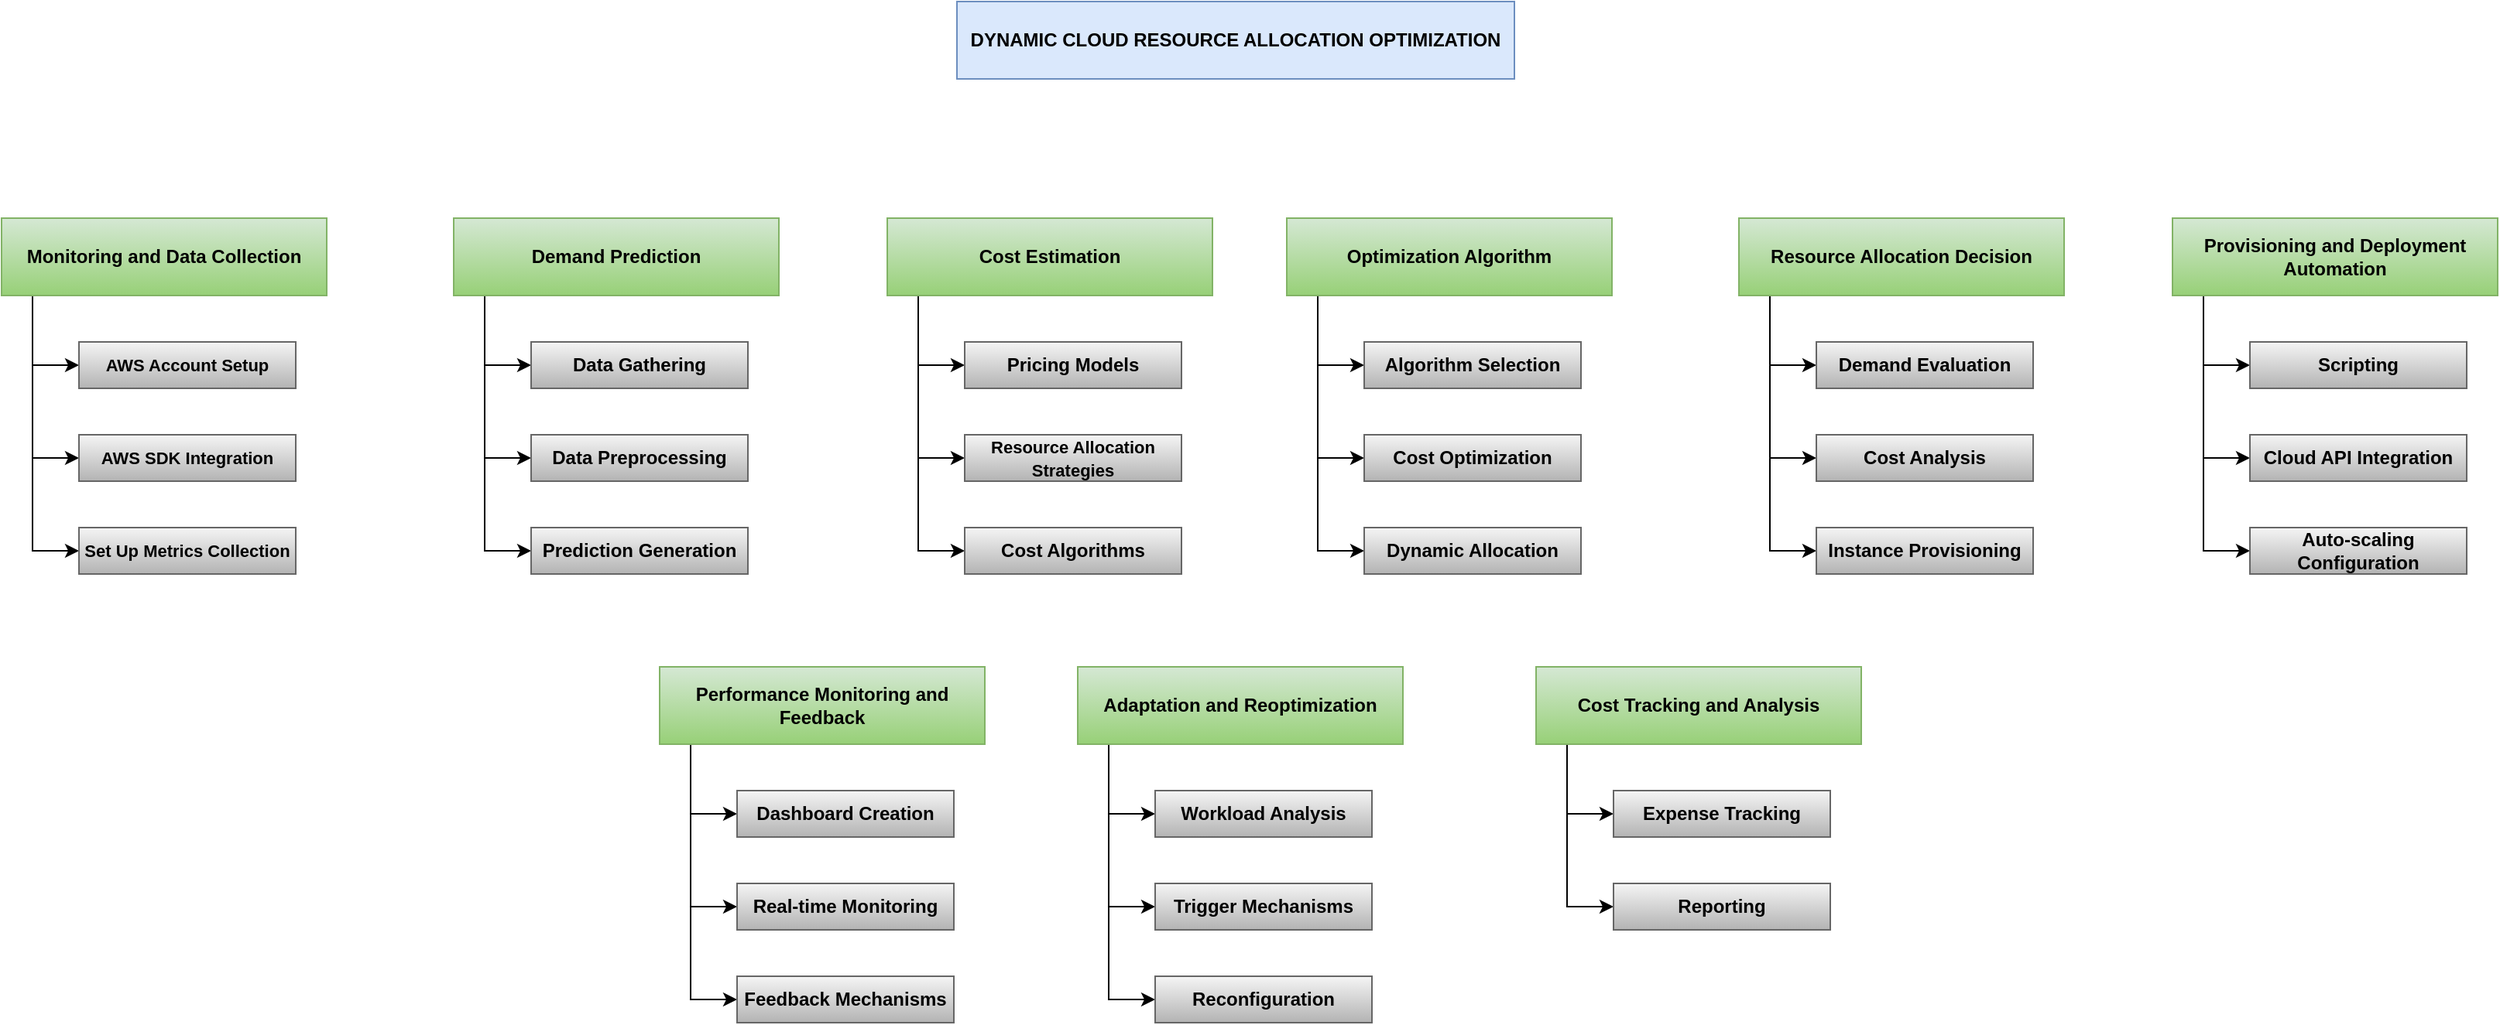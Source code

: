 <mxfile version="23.1.2" type="github">
  <diagram name="Page-1" id="vomRgqeDoXMJSXy5FQNF">
    <mxGraphModel dx="1674" dy="795" grid="1" gridSize="10" guides="1" tooltips="1" connect="1" arrows="1" fold="1" page="1" pageScale="1" pageWidth="850" pageHeight="1100" math="0" shadow="0">
      <root>
        <mxCell id="0" />
        <mxCell id="1" parent="0" />
        <mxCell id="p84BkrB5wEW7YCwomfIb-1" value="&lt;b&gt;DYNAMIC CLOUD RESOURCE ALLOCATION OPTIMIZATION&lt;/b&gt;" style="rounded=0;whiteSpace=wrap;html=1;fillColor=#dae8fc;strokeColor=#6c8ebf;" vertex="1" parent="1">
          <mxGeometry x="637" y="20" width="360" height="50" as="geometry" />
        </mxCell>
        <mxCell id="p84BkrB5wEW7YCwomfIb-10" style="edgeStyle=orthogonalEdgeStyle;rounded=0;orthogonalLoop=1;jettySize=auto;html=1;entryX=0;entryY=0.5;entryDx=0;entryDy=0;" edge="1" parent="1" source="p84BkrB5wEW7YCwomfIb-2" target="p84BkrB5wEW7YCwomfIb-8">
          <mxGeometry relative="1" as="geometry">
            <Array as="points">
              <mxPoint x="40" y="375" />
            </Array>
          </mxGeometry>
        </mxCell>
        <mxCell id="p84BkrB5wEW7YCwomfIb-11" style="edgeStyle=orthogonalEdgeStyle;rounded=0;orthogonalLoop=1;jettySize=auto;html=1;entryX=0;entryY=0.5;entryDx=0;entryDy=0;" edge="1" parent="1" source="p84BkrB5wEW7YCwomfIb-2" target="p84BkrB5wEW7YCwomfIb-3">
          <mxGeometry relative="1" as="geometry">
            <Array as="points">
              <mxPoint x="40" y="315" />
            </Array>
          </mxGeometry>
        </mxCell>
        <mxCell id="p84BkrB5wEW7YCwomfIb-12" style="edgeStyle=orthogonalEdgeStyle;rounded=0;orthogonalLoop=1;jettySize=auto;html=1;entryX=0;entryY=0.5;entryDx=0;entryDy=0;" edge="1" parent="1" source="p84BkrB5wEW7YCwomfIb-2" target="p84BkrB5wEW7YCwomfIb-7">
          <mxGeometry relative="1" as="geometry">
            <Array as="points">
              <mxPoint x="40" y="255" />
            </Array>
          </mxGeometry>
        </mxCell>
        <mxCell id="p84BkrB5wEW7YCwomfIb-2" value="&lt;strong&gt;Monitoring and Data Collection&lt;/strong&gt;" style="rounded=0;whiteSpace=wrap;html=1;fillColor=#d5e8d4;strokeColor=#82b366;gradientColor=#97d077;" vertex="1" parent="1">
          <mxGeometry x="20" y="160" width="210" height="50" as="geometry" />
        </mxCell>
        <mxCell id="p84BkrB5wEW7YCwomfIb-3" value="&lt;font style=&quot;font-size: 11px;&quot;&gt;&lt;strong&gt;AWS SDK Integration&lt;/strong&gt;&lt;/font&gt;" style="rounded=0;whiteSpace=wrap;html=1;fillColor=#f5f5f5;gradientColor=#b3b3b3;strokeColor=#666666;" vertex="1" parent="1">
          <mxGeometry x="70" y="300" width="140" height="30" as="geometry" />
        </mxCell>
        <mxCell id="p84BkrB5wEW7YCwomfIb-7" value="&lt;font style=&quot;font-size: 11px;&quot;&gt;&lt;strong&gt;AWS Account Setup&lt;/strong&gt;&lt;/font&gt;" style="rounded=0;whiteSpace=wrap;html=1;fillColor=#f5f5f5;gradientColor=#b3b3b3;strokeColor=#666666;" vertex="1" parent="1">
          <mxGeometry x="70" y="240" width="140" height="30" as="geometry" />
        </mxCell>
        <mxCell id="p84BkrB5wEW7YCwomfIb-8" value="&lt;font style=&quot;font-size: 11px;&quot;&gt;&lt;strong&gt;Set Up Metrics Collection&lt;/strong&gt;&lt;/font&gt;" style="rounded=0;whiteSpace=wrap;html=1;fillColor=#f5f5f5;gradientColor=#b3b3b3;strokeColor=#666666;" vertex="1" parent="1">
          <mxGeometry x="70" y="360" width="140" height="30" as="geometry" />
        </mxCell>
        <mxCell id="p84BkrB5wEW7YCwomfIb-13" style="edgeStyle=orthogonalEdgeStyle;rounded=0;orthogonalLoop=1;jettySize=auto;html=1;entryX=0;entryY=0.5;entryDx=0;entryDy=0;" edge="1" parent="1" source="p84BkrB5wEW7YCwomfIb-16" target="p84BkrB5wEW7YCwomfIb-19">
          <mxGeometry relative="1" as="geometry">
            <Array as="points">
              <mxPoint x="332" y="375" />
            </Array>
          </mxGeometry>
        </mxCell>
        <mxCell id="p84BkrB5wEW7YCwomfIb-14" style="edgeStyle=orthogonalEdgeStyle;rounded=0;orthogonalLoop=1;jettySize=auto;html=1;entryX=0;entryY=0.5;entryDx=0;entryDy=0;" edge="1" parent="1" source="p84BkrB5wEW7YCwomfIb-16" target="p84BkrB5wEW7YCwomfIb-17">
          <mxGeometry relative="1" as="geometry">
            <Array as="points">
              <mxPoint x="332" y="315" />
            </Array>
          </mxGeometry>
        </mxCell>
        <mxCell id="p84BkrB5wEW7YCwomfIb-15" style="edgeStyle=orthogonalEdgeStyle;rounded=0;orthogonalLoop=1;jettySize=auto;html=1;entryX=0;entryY=0.5;entryDx=0;entryDy=0;" edge="1" parent="1" source="p84BkrB5wEW7YCwomfIb-16" target="p84BkrB5wEW7YCwomfIb-18">
          <mxGeometry relative="1" as="geometry">
            <Array as="points">
              <mxPoint x="332" y="255" />
            </Array>
          </mxGeometry>
        </mxCell>
        <mxCell id="p84BkrB5wEW7YCwomfIb-16" value="&lt;strong&gt;Demand Prediction&lt;/strong&gt;" style="rounded=0;whiteSpace=wrap;html=1;fillColor=#d5e8d4;gradientColor=#97d077;strokeColor=#82b366;" vertex="1" parent="1">
          <mxGeometry x="312" y="160" width="210" height="50" as="geometry" />
        </mxCell>
        <mxCell id="p84BkrB5wEW7YCwomfIb-17" value="&lt;strong&gt;Data Preprocessing&lt;/strong&gt;" style="rounded=0;whiteSpace=wrap;html=1;fillColor=#f5f5f5;gradientColor=#b3b3b3;strokeColor=#666666;" vertex="1" parent="1">
          <mxGeometry x="362" y="300" width="140" height="30" as="geometry" />
        </mxCell>
        <mxCell id="p84BkrB5wEW7YCwomfIb-18" value="&lt;strong&gt;Data Gathering&lt;/strong&gt;" style="rounded=0;whiteSpace=wrap;html=1;fillColor=#f5f5f5;gradientColor=#b3b3b3;strokeColor=#666666;" vertex="1" parent="1">
          <mxGeometry x="362" y="240" width="140" height="30" as="geometry" />
        </mxCell>
        <mxCell id="p84BkrB5wEW7YCwomfIb-19" value="&lt;strong&gt;Prediction Generation&lt;/strong&gt;" style="rounded=0;whiteSpace=wrap;html=1;fillColor=#f5f5f5;gradientColor=#b3b3b3;strokeColor=#666666;" vertex="1" parent="1">
          <mxGeometry x="362" y="360" width="140" height="30" as="geometry" />
        </mxCell>
        <mxCell id="p84BkrB5wEW7YCwomfIb-21" style="edgeStyle=orthogonalEdgeStyle;rounded=0;orthogonalLoop=1;jettySize=auto;html=1;entryX=0;entryY=0.5;entryDx=0;entryDy=0;" edge="1" parent="1" source="p84BkrB5wEW7YCwomfIb-24" target="p84BkrB5wEW7YCwomfIb-27">
          <mxGeometry relative="1" as="geometry">
            <Array as="points">
              <mxPoint x="612" y="375" />
            </Array>
          </mxGeometry>
        </mxCell>
        <mxCell id="p84BkrB5wEW7YCwomfIb-22" style="edgeStyle=orthogonalEdgeStyle;rounded=0;orthogonalLoop=1;jettySize=auto;html=1;entryX=0;entryY=0.5;entryDx=0;entryDy=0;" edge="1" parent="1" source="p84BkrB5wEW7YCwomfIb-24" target="p84BkrB5wEW7YCwomfIb-25">
          <mxGeometry relative="1" as="geometry">
            <Array as="points">
              <mxPoint x="612" y="315" />
            </Array>
          </mxGeometry>
        </mxCell>
        <mxCell id="p84BkrB5wEW7YCwomfIb-23" style="edgeStyle=orthogonalEdgeStyle;rounded=0;orthogonalLoop=1;jettySize=auto;html=1;entryX=0;entryY=0.5;entryDx=0;entryDy=0;" edge="1" parent="1" source="p84BkrB5wEW7YCwomfIb-24" target="p84BkrB5wEW7YCwomfIb-26">
          <mxGeometry relative="1" as="geometry">
            <Array as="points">
              <mxPoint x="612" y="255" />
            </Array>
          </mxGeometry>
        </mxCell>
        <mxCell id="p84BkrB5wEW7YCwomfIb-24" value="&lt;strong&gt;Cost Estimation&lt;/strong&gt;" style="rounded=0;whiteSpace=wrap;html=1;fillColor=#d5e8d4;gradientColor=#97d077;strokeColor=#82b366;" vertex="1" parent="1">
          <mxGeometry x="592" y="160" width="210" height="50" as="geometry" />
        </mxCell>
        <mxCell id="p84BkrB5wEW7YCwomfIb-25" value="&lt;font style=&quot;font-size: 11px;&quot;&gt;&lt;b&gt;Resource Allocation Strategies&lt;/b&gt;&lt;/font&gt;" style="rounded=0;whiteSpace=wrap;html=1;fillColor=#f5f5f5;gradientColor=#b3b3b3;strokeColor=#666666;" vertex="1" parent="1">
          <mxGeometry x="642" y="300" width="140" height="30" as="geometry" />
        </mxCell>
        <mxCell id="p84BkrB5wEW7YCwomfIb-26" value="&lt;b&gt;Pricing Models&lt;/b&gt;" style="rounded=0;whiteSpace=wrap;html=1;fillColor=#f5f5f5;gradientColor=#b3b3b3;strokeColor=#666666;" vertex="1" parent="1">
          <mxGeometry x="642" y="240" width="140" height="30" as="geometry" />
        </mxCell>
        <mxCell id="p84BkrB5wEW7YCwomfIb-27" value="&lt;b&gt;Cost Algorithms&lt;/b&gt;" style="rounded=0;whiteSpace=wrap;html=1;fillColor=#f5f5f5;gradientColor=#b3b3b3;strokeColor=#666666;" vertex="1" parent="1">
          <mxGeometry x="642" y="360" width="140" height="30" as="geometry" />
        </mxCell>
        <mxCell id="p84BkrB5wEW7YCwomfIb-29" style="edgeStyle=orthogonalEdgeStyle;rounded=0;orthogonalLoop=1;jettySize=auto;html=1;entryX=0;entryY=0.5;entryDx=0;entryDy=0;" edge="1" parent="1" source="p84BkrB5wEW7YCwomfIb-32" target="p84BkrB5wEW7YCwomfIb-35">
          <mxGeometry relative="1" as="geometry">
            <Array as="points">
              <mxPoint x="870" y="375" />
            </Array>
          </mxGeometry>
        </mxCell>
        <mxCell id="p84BkrB5wEW7YCwomfIb-30" style="edgeStyle=orthogonalEdgeStyle;rounded=0;orthogonalLoop=1;jettySize=auto;html=1;entryX=0;entryY=0.5;entryDx=0;entryDy=0;" edge="1" parent="1" source="p84BkrB5wEW7YCwomfIb-32" target="p84BkrB5wEW7YCwomfIb-33">
          <mxGeometry relative="1" as="geometry">
            <Array as="points">
              <mxPoint x="870" y="315" />
            </Array>
          </mxGeometry>
        </mxCell>
        <mxCell id="p84BkrB5wEW7YCwomfIb-31" style="edgeStyle=orthogonalEdgeStyle;rounded=0;orthogonalLoop=1;jettySize=auto;html=1;entryX=0;entryY=0.5;entryDx=0;entryDy=0;" edge="1" parent="1" source="p84BkrB5wEW7YCwomfIb-32" target="p84BkrB5wEW7YCwomfIb-34">
          <mxGeometry relative="1" as="geometry">
            <Array as="points">
              <mxPoint x="870" y="255" />
            </Array>
          </mxGeometry>
        </mxCell>
        <mxCell id="p84BkrB5wEW7YCwomfIb-32" value="&lt;strong&gt;Optimization Algorithm&lt;/strong&gt;" style="rounded=0;whiteSpace=wrap;html=1;fillColor=#d5e8d4;gradientColor=#97d077;strokeColor=#82b366;" vertex="1" parent="1">
          <mxGeometry x="850" y="160" width="210" height="50" as="geometry" />
        </mxCell>
        <mxCell id="p84BkrB5wEW7YCwomfIb-33" value="&lt;b&gt;Cost Optimization&lt;/b&gt;" style="rounded=0;whiteSpace=wrap;html=1;fillColor=#f5f5f5;gradientColor=#b3b3b3;strokeColor=#666666;" vertex="1" parent="1">
          <mxGeometry x="900" y="300" width="140" height="30" as="geometry" />
        </mxCell>
        <mxCell id="p84BkrB5wEW7YCwomfIb-34" value="&lt;b&gt;Algorithm Selection&lt;/b&gt;" style="rounded=0;whiteSpace=wrap;html=1;fillColor=#f5f5f5;gradientColor=#b3b3b3;strokeColor=#666666;" vertex="1" parent="1">
          <mxGeometry x="900" y="240" width="140" height="30" as="geometry" />
        </mxCell>
        <mxCell id="p84BkrB5wEW7YCwomfIb-35" value="&lt;b&gt;Dynamic Allocation&lt;/b&gt;" style="rounded=0;whiteSpace=wrap;html=1;fillColor=#f5f5f5;gradientColor=#b3b3b3;strokeColor=#666666;" vertex="1" parent="1">
          <mxGeometry x="900" y="360" width="140" height="30" as="geometry" />
        </mxCell>
        <mxCell id="p84BkrB5wEW7YCwomfIb-36" style="edgeStyle=orthogonalEdgeStyle;rounded=0;orthogonalLoop=1;jettySize=auto;html=1;entryX=0;entryY=0.5;entryDx=0;entryDy=0;" edge="1" parent="1" source="p84BkrB5wEW7YCwomfIb-39" target="p84BkrB5wEW7YCwomfIb-42">
          <mxGeometry relative="1" as="geometry">
            <Array as="points">
              <mxPoint x="1162" y="375" />
            </Array>
          </mxGeometry>
        </mxCell>
        <mxCell id="p84BkrB5wEW7YCwomfIb-37" style="edgeStyle=orthogonalEdgeStyle;rounded=0;orthogonalLoop=1;jettySize=auto;html=1;entryX=0;entryY=0.5;entryDx=0;entryDy=0;" edge="1" parent="1" source="p84BkrB5wEW7YCwomfIb-39" target="p84BkrB5wEW7YCwomfIb-40">
          <mxGeometry relative="1" as="geometry">
            <Array as="points">
              <mxPoint x="1162" y="315" />
            </Array>
          </mxGeometry>
        </mxCell>
        <mxCell id="p84BkrB5wEW7YCwomfIb-38" style="edgeStyle=orthogonalEdgeStyle;rounded=0;orthogonalLoop=1;jettySize=auto;html=1;entryX=0;entryY=0.5;entryDx=0;entryDy=0;" edge="1" parent="1" source="p84BkrB5wEW7YCwomfIb-39" target="p84BkrB5wEW7YCwomfIb-41">
          <mxGeometry relative="1" as="geometry">
            <Array as="points">
              <mxPoint x="1162" y="255" />
            </Array>
          </mxGeometry>
        </mxCell>
        <mxCell id="p84BkrB5wEW7YCwomfIb-39" value="&lt;strong&gt;Resource Allocation Decision&lt;/strong&gt;" style="rounded=0;whiteSpace=wrap;html=1;fillColor=#d5e8d4;gradientColor=#97d077;strokeColor=#82b366;" vertex="1" parent="1">
          <mxGeometry x="1142" y="160" width="210" height="50" as="geometry" />
        </mxCell>
        <mxCell id="p84BkrB5wEW7YCwomfIb-40" value="&lt;b&gt;Cost Analysis&lt;/b&gt;" style="rounded=0;whiteSpace=wrap;html=1;fillColor=#f5f5f5;gradientColor=#b3b3b3;strokeColor=#666666;" vertex="1" parent="1">
          <mxGeometry x="1192" y="300" width="140" height="30" as="geometry" />
        </mxCell>
        <mxCell id="p84BkrB5wEW7YCwomfIb-41" value="&lt;b&gt;Demand Evaluation&lt;/b&gt;" style="rounded=0;whiteSpace=wrap;html=1;fillColor=#f5f5f5;gradientColor=#b3b3b3;strokeColor=#666666;" vertex="1" parent="1">
          <mxGeometry x="1192" y="240" width="140" height="30" as="geometry" />
        </mxCell>
        <mxCell id="p84BkrB5wEW7YCwomfIb-42" value="&lt;b&gt;Instance Provisioning&lt;/b&gt;" style="rounded=0;whiteSpace=wrap;html=1;fillColor=#f5f5f5;gradientColor=#b3b3b3;strokeColor=#666666;" vertex="1" parent="1">
          <mxGeometry x="1192" y="360" width="140" height="30" as="geometry" />
        </mxCell>
        <mxCell id="p84BkrB5wEW7YCwomfIb-43" style="edgeStyle=orthogonalEdgeStyle;rounded=0;orthogonalLoop=1;jettySize=auto;html=1;entryX=0;entryY=0.5;entryDx=0;entryDy=0;" edge="1" parent="1" source="p84BkrB5wEW7YCwomfIb-46" target="p84BkrB5wEW7YCwomfIb-49">
          <mxGeometry relative="1" as="geometry">
            <Array as="points">
              <mxPoint x="1442" y="375" />
            </Array>
          </mxGeometry>
        </mxCell>
        <mxCell id="p84BkrB5wEW7YCwomfIb-44" style="edgeStyle=orthogonalEdgeStyle;rounded=0;orthogonalLoop=1;jettySize=auto;html=1;entryX=0;entryY=0.5;entryDx=0;entryDy=0;" edge="1" parent="1" source="p84BkrB5wEW7YCwomfIb-46" target="p84BkrB5wEW7YCwomfIb-47">
          <mxGeometry relative="1" as="geometry">
            <Array as="points">
              <mxPoint x="1442" y="315" />
            </Array>
          </mxGeometry>
        </mxCell>
        <mxCell id="p84BkrB5wEW7YCwomfIb-45" style="edgeStyle=orthogonalEdgeStyle;rounded=0;orthogonalLoop=1;jettySize=auto;html=1;entryX=0;entryY=0.5;entryDx=0;entryDy=0;" edge="1" parent="1" source="p84BkrB5wEW7YCwomfIb-46" target="p84BkrB5wEW7YCwomfIb-48">
          <mxGeometry relative="1" as="geometry">
            <Array as="points">
              <mxPoint x="1442" y="255" />
            </Array>
          </mxGeometry>
        </mxCell>
        <mxCell id="p84BkrB5wEW7YCwomfIb-46" value="&lt;strong&gt;Provisioning and Deployment Automation&lt;/strong&gt;" style="rounded=0;whiteSpace=wrap;html=1;fillColor=#d5e8d4;gradientColor=#97d077;strokeColor=#82b366;" vertex="1" parent="1">
          <mxGeometry x="1422" y="160" width="210" height="50" as="geometry" />
        </mxCell>
        <mxCell id="p84BkrB5wEW7YCwomfIb-47" value="&lt;b&gt;Cloud API Integration&lt;/b&gt;" style="rounded=0;whiteSpace=wrap;html=1;fillColor=#f5f5f5;gradientColor=#b3b3b3;strokeColor=#666666;" vertex="1" parent="1">
          <mxGeometry x="1472" y="300" width="140" height="30" as="geometry" />
        </mxCell>
        <mxCell id="p84BkrB5wEW7YCwomfIb-48" value="&lt;b&gt;Scripting&lt;/b&gt;" style="rounded=0;whiteSpace=wrap;html=1;fillColor=#f5f5f5;gradientColor=#b3b3b3;strokeColor=#666666;" vertex="1" parent="1">
          <mxGeometry x="1472" y="240" width="140" height="30" as="geometry" />
        </mxCell>
        <mxCell id="p84BkrB5wEW7YCwomfIb-49" value="&lt;b&gt;Auto-scaling Configuration&lt;/b&gt;" style="rounded=0;whiteSpace=wrap;html=1;fillColor=#f5f5f5;gradientColor=#b3b3b3;strokeColor=#666666;" vertex="1" parent="1">
          <mxGeometry x="1472" y="360" width="140" height="30" as="geometry" />
        </mxCell>
        <mxCell id="p84BkrB5wEW7YCwomfIb-50" style="edgeStyle=orthogonalEdgeStyle;rounded=0;orthogonalLoop=1;jettySize=auto;html=1;entryX=0;entryY=0.5;entryDx=0;entryDy=0;" edge="1" parent="1" source="p84BkrB5wEW7YCwomfIb-53" target="p84BkrB5wEW7YCwomfIb-56">
          <mxGeometry relative="1" as="geometry">
            <Array as="points">
              <mxPoint x="465" y="665" />
            </Array>
          </mxGeometry>
        </mxCell>
        <mxCell id="p84BkrB5wEW7YCwomfIb-51" style="edgeStyle=orthogonalEdgeStyle;rounded=0;orthogonalLoop=1;jettySize=auto;html=1;entryX=0;entryY=0.5;entryDx=0;entryDy=0;" edge="1" parent="1" source="p84BkrB5wEW7YCwomfIb-53" target="p84BkrB5wEW7YCwomfIb-54">
          <mxGeometry relative="1" as="geometry">
            <Array as="points">
              <mxPoint x="465" y="605" />
            </Array>
          </mxGeometry>
        </mxCell>
        <mxCell id="p84BkrB5wEW7YCwomfIb-52" style="edgeStyle=orthogonalEdgeStyle;rounded=0;orthogonalLoop=1;jettySize=auto;html=1;entryX=0;entryY=0.5;entryDx=0;entryDy=0;" edge="1" parent="1" source="p84BkrB5wEW7YCwomfIb-53" target="p84BkrB5wEW7YCwomfIb-55">
          <mxGeometry relative="1" as="geometry">
            <Array as="points">
              <mxPoint x="465" y="545" />
            </Array>
          </mxGeometry>
        </mxCell>
        <mxCell id="p84BkrB5wEW7YCwomfIb-53" value="&lt;strong&gt;Performance Monitoring and Feedback&lt;/strong&gt;" style="rounded=0;whiteSpace=wrap;html=1;fillColor=#d5e8d4;gradientColor=#97d077;strokeColor=#82b366;" vertex="1" parent="1">
          <mxGeometry x="445" y="450" width="210" height="50" as="geometry" />
        </mxCell>
        <mxCell id="p84BkrB5wEW7YCwomfIb-54" value="&lt;b&gt;Real-time Monitoring&lt;/b&gt;" style="rounded=0;whiteSpace=wrap;html=1;fillColor=#f5f5f5;gradientColor=#b3b3b3;strokeColor=#666666;" vertex="1" parent="1">
          <mxGeometry x="495" y="590" width="140" height="30" as="geometry" />
        </mxCell>
        <mxCell id="p84BkrB5wEW7YCwomfIb-55" value="&lt;b&gt;Dashboard Creation&lt;/b&gt;" style="rounded=0;whiteSpace=wrap;html=1;fillColor=#f5f5f5;gradientColor=#b3b3b3;strokeColor=#666666;" vertex="1" parent="1">
          <mxGeometry x="495" y="530" width="140" height="30" as="geometry" />
        </mxCell>
        <mxCell id="p84BkrB5wEW7YCwomfIb-56" value="&lt;b&gt;Feedback Mechanisms&lt;/b&gt;" style="rounded=0;whiteSpace=wrap;html=1;fillColor=#f5f5f5;gradientColor=#b3b3b3;strokeColor=#666666;" vertex="1" parent="1">
          <mxGeometry x="495" y="650" width="140" height="30" as="geometry" />
        </mxCell>
        <mxCell id="p84BkrB5wEW7YCwomfIb-57" style="edgeStyle=orthogonalEdgeStyle;rounded=0;orthogonalLoop=1;jettySize=auto;html=1;entryX=0;entryY=0.5;entryDx=0;entryDy=0;" edge="1" parent="1" source="p84BkrB5wEW7YCwomfIb-60" target="p84BkrB5wEW7YCwomfIb-63">
          <mxGeometry relative="1" as="geometry">
            <Array as="points">
              <mxPoint x="735" y="665" />
            </Array>
          </mxGeometry>
        </mxCell>
        <mxCell id="p84BkrB5wEW7YCwomfIb-58" style="edgeStyle=orthogonalEdgeStyle;rounded=0;orthogonalLoop=1;jettySize=auto;html=1;entryX=0;entryY=0.5;entryDx=0;entryDy=0;" edge="1" parent="1" source="p84BkrB5wEW7YCwomfIb-60" target="p84BkrB5wEW7YCwomfIb-61">
          <mxGeometry relative="1" as="geometry">
            <Array as="points">
              <mxPoint x="735" y="605" />
            </Array>
          </mxGeometry>
        </mxCell>
        <mxCell id="p84BkrB5wEW7YCwomfIb-59" style="edgeStyle=orthogonalEdgeStyle;rounded=0;orthogonalLoop=1;jettySize=auto;html=1;entryX=0;entryY=0.5;entryDx=0;entryDy=0;" edge="1" parent="1" source="p84BkrB5wEW7YCwomfIb-60" target="p84BkrB5wEW7YCwomfIb-62">
          <mxGeometry relative="1" as="geometry">
            <Array as="points">
              <mxPoint x="735" y="545" />
            </Array>
          </mxGeometry>
        </mxCell>
        <mxCell id="p84BkrB5wEW7YCwomfIb-60" value="&lt;strong&gt;Adaptation and Reoptimization&lt;/strong&gt;" style="rounded=0;whiteSpace=wrap;html=1;fillColor=#d5e8d4;gradientColor=#97d077;strokeColor=#82b366;" vertex="1" parent="1">
          <mxGeometry x="715" y="450" width="210" height="50" as="geometry" />
        </mxCell>
        <mxCell id="p84BkrB5wEW7YCwomfIb-61" value="&lt;b&gt;Trigger Mechanisms&lt;/b&gt;" style="rounded=0;whiteSpace=wrap;html=1;fillColor=#f5f5f5;gradientColor=#b3b3b3;strokeColor=#666666;" vertex="1" parent="1">
          <mxGeometry x="765" y="590" width="140" height="30" as="geometry" />
        </mxCell>
        <mxCell id="p84BkrB5wEW7YCwomfIb-62" value="&lt;b&gt;Workload Analysis&lt;/b&gt;" style="rounded=0;whiteSpace=wrap;html=1;fillColor=#f5f5f5;gradientColor=#b3b3b3;strokeColor=#666666;" vertex="1" parent="1">
          <mxGeometry x="765" y="530" width="140" height="30" as="geometry" />
        </mxCell>
        <mxCell id="p84BkrB5wEW7YCwomfIb-63" value="&lt;b&gt;Reconfiguration&lt;/b&gt;" style="rounded=0;whiteSpace=wrap;html=1;fillColor=#f5f5f5;gradientColor=#b3b3b3;strokeColor=#666666;" vertex="1" parent="1">
          <mxGeometry x="765" y="650" width="140" height="30" as="geometry" />
        </mxCell>
        <mxCell id="p84BkrB5wEW7YCwomfIb-65" style="edgeStyle=orthogonalEdgeStyle;rounded=0;orthogonalLoop=1;jettySize=auto;html=1;entryX=0;entryY=0.5;entryDx=0;entryDy=0;" edge="1" parent="1" source="p84BkrB5wEW7YCwomfIb-67" target="p84BkrB5wEW7YCwomfIb-68">
          <mxGeometry relative="1" as="geometry">
            <Array as="points">
              <mxPoint x="1031" y="605" />
            </Array>
          </mxGeometry>
        </mxCell>
        <mxCell id="p84BkrB5wEW7YCwomfIb-66" style="edgeStyle=orthogonalEdgeStyle;rounded=0;orthogonalLoop=1;jettySize=auto;html=1;entryX=0;entryY=0.5;entryDx=0;entryDy=0;" edge="1" parent="1" source="p84BkrB5wEW7YCwomfIb-67" target="p84BkrB5wEW7YCwomfIb-69">
          <mxGeometry relative="1" as="geometry">
            <Array as="points">
              <mxPoint x="1031" y="545" />
            </Array>
          </mxGeometry>
        </mxCell>
        <mxCell id="p84BkrB5wEW7YCwomfIb-67" value="&lt;strong&gt;Cost Tracking and Analysis&lt;/strong&gt;" style="rounded=0;whiteSpace=wrap;html=1;fillColor=#d5e8d4;gradientColor=#97d077;strokeColor=#82b366;" vertex="1" parent="1">
          <mxGeometry x="1011" y="450" width="210" height="50" as="geometry" />
        </mxCell>
        <mxCell id="p84BkrB5wEW7YCwomfIb-68" value="&lt;b&gt;Reporting&lt;/b&gt;" style="rounded=0;whiteSpace=wrap;html=1;fillColor=#f5f5f5;gradientColor=#b3b3b3;strokeColor=#666666;" vertex="1" parent="1">
          <mxGeometry x="1061" y="590" width="140" height="30" as="geometry" />
        </mxCell>
        <mxCell id="p84BkrB5wEW7YCwomfIb-69" value="&lt;b&gt;Expense Tracking&lt;/b&gt;" style="rounded=0;whiteSpace=wrap;html=1;fillColor=#f5f5f5;gradientColor=#b3b3b3;strokeColor=#666666;" vertex="1" parent="1">
          <mxGeometry x="1061" y="530" width="140" height="30" as="geometry" />
        </mxCell>
      </root>
    </mxGraphModel>
  </diagram>
</mxfile>
